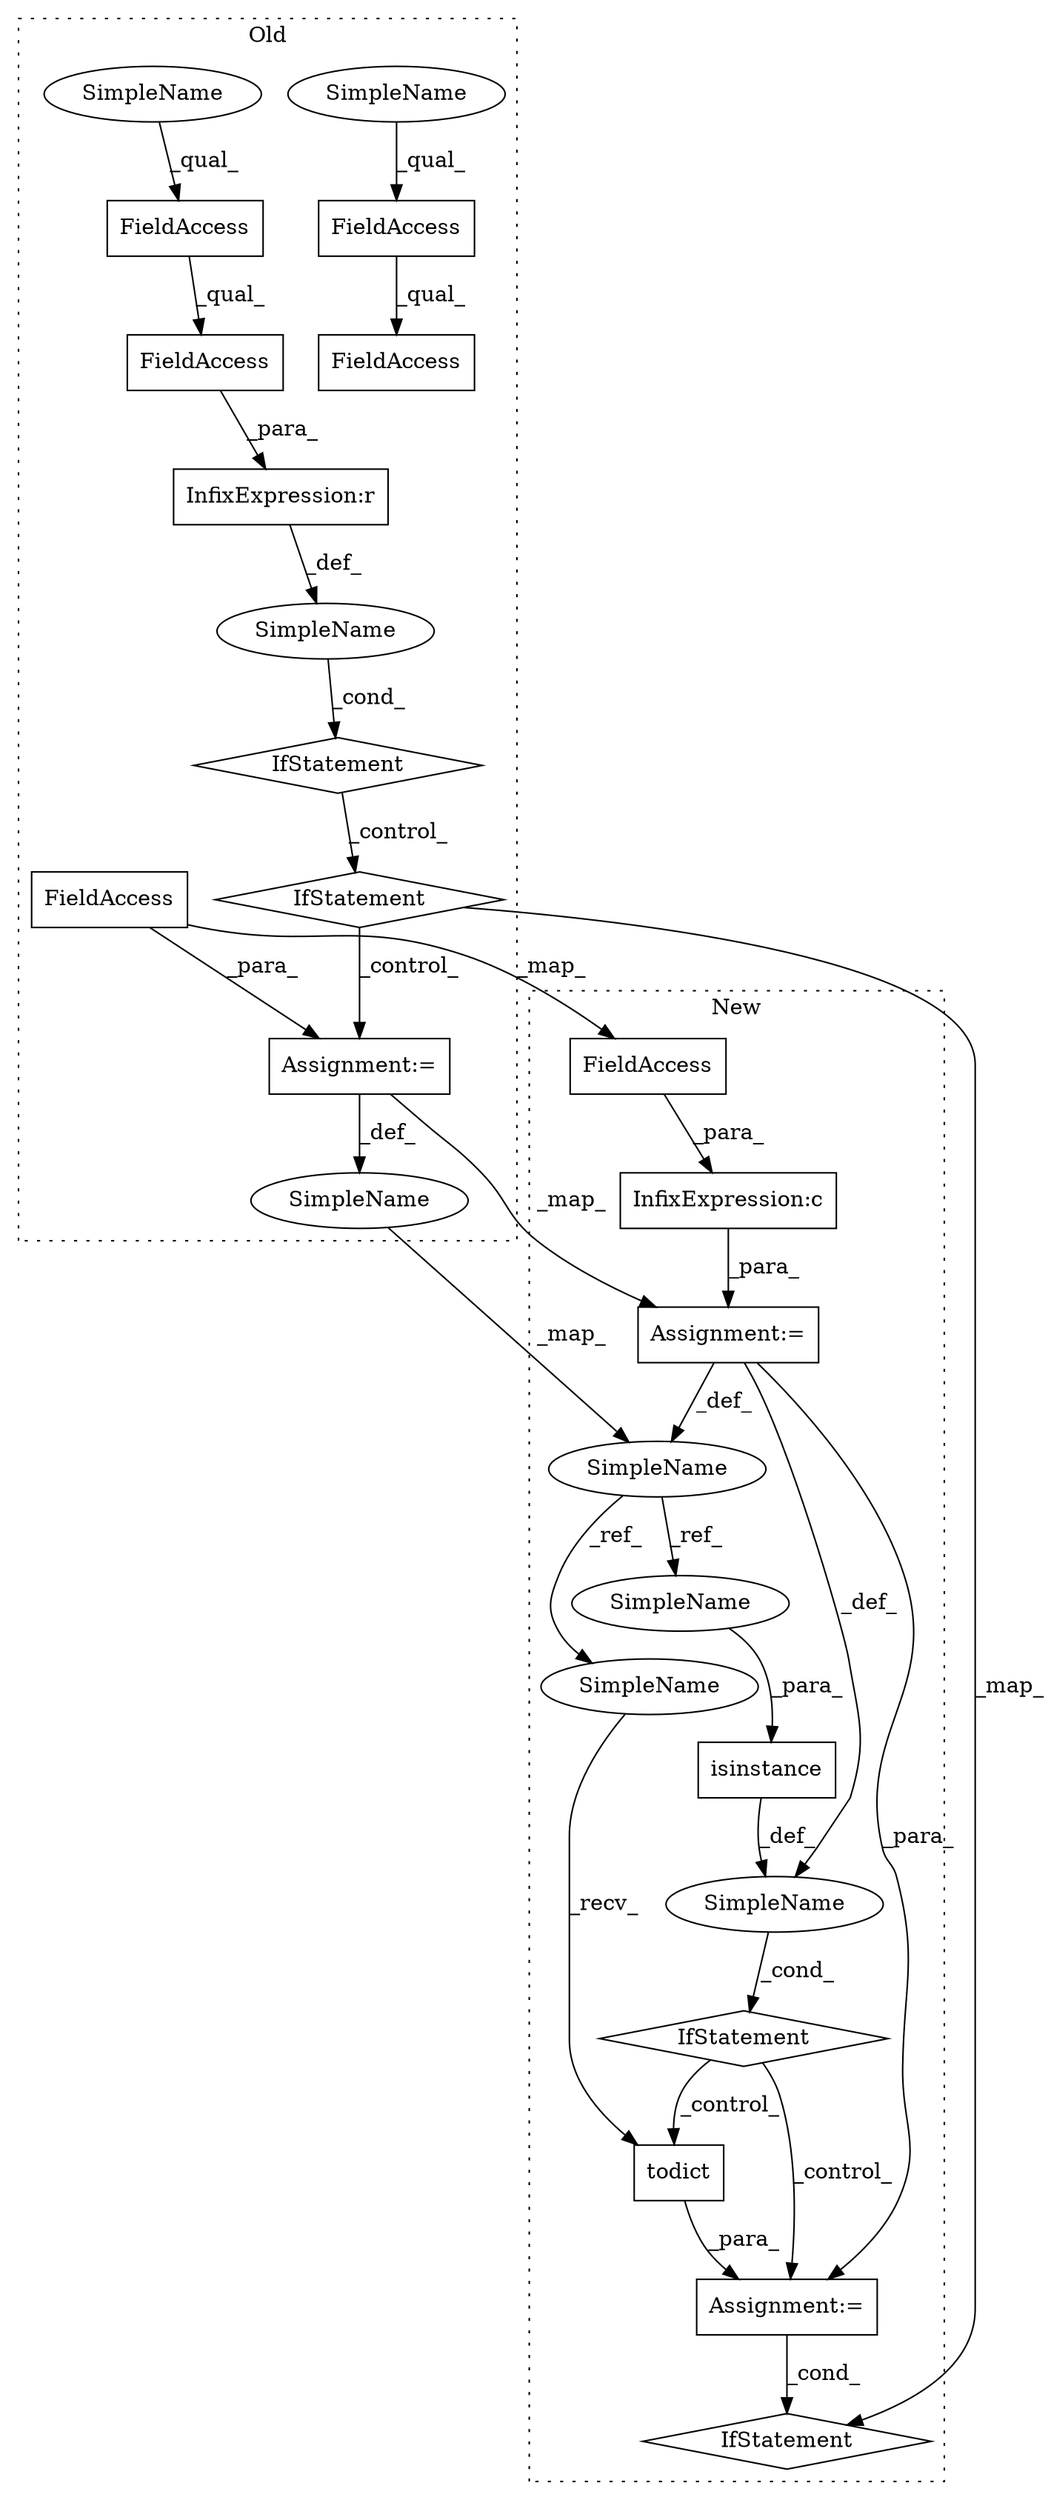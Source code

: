 digraph G {
subgraph cluster0 {
1 [label="IfStatement" a="25" s="7112,7156" l="4,2" shape="diamond"];
3 [label="InfixExpression:r" a="27" s="7148" l="4" shape="box"];
5 [label="FieldAccess" a="22" s="7116" l="32" shape="box"];
6 [label="FieldAccess" a="22" s="7116" l="13" shape="box"];
7 [label="FieldAccess" a="22" s="7182" l="13" shape="box"];
10 [label="FieldAccess" a="22" s="7182" l="32" shape="box"];
13 [label="IfStatement" a="25" s="7166,7220" l="4,2" shape="diamond"];
15 [label="SimpleName" a="42" s="" l="" shape="ellipse"];
17 [label="Assignment:=" a="7" s="7325" l="1" shape="box"];
19 [label="SimpleName" a="42" s="7313" l="12" shape="ellipse"];
21 [label="FieldAccess" a="22" s="7326" l="32" shape="box"];
24 [label="SimpleName" a="42" s="7182" l="4" shape="ellipse"];
25 [label="SimpleName" a="42" s="7116" l="4" shape="ellipse"];
label = "Old";
style="dotted";
}
subgraph cluster1 {
2 [label="todict" a="32" s="7195" l="8" shape="box"];
4 [label="isinstance" a="32" s="7127,7158" l="11,1" shape="box"];
8 [label="SimpleName" a="42" s="" l="" shape="ellipse"];
9 [label="IfStatement" a="25" s="7123,7159" l="4,2" shape="diamond"];
11 [label="Assignment:=" a="7" s="7181" l="1" shape="box"];
12 [label="InfixExpression:c" a="27" s="7104" l="4" shape="box"];
14 [label="IfStatement" a="25" s="7215,7249" l="4,2" shape="diamond"];
16 [label="Assignment:=" a="7" s="7070" l="1" shape="box"];
18 [label="SimpleName" a="42" s="7058" l="12" shape="ellipse"];
20 [label="FieldAccess" a="22" s="7072" l="32" shape="box"];
22 [label="SimpleName" a="42" s="7182" l="12" shape="ellipse"];
23 [label="SimpleName" a="42" s="7138" l="12" shape="ellipse"];
label = "New";
style="dotted";
}
1 -> 13 [label="_control_"];
2 -> 11 [label="_para_"];
3 -> 15 [label="_def_"];
4 -> 8 [label="_def_"];
5 -> 3 [label="_para_"];
6 -> 5 [label="_qual_"];
7 -> 10 [label="_qual_"];
8 -> 9 [label="_cond_"];
9 -> 2 [label="_control_"];
9 -> 11 [label="_control_"];
11 -> 14 [label="_cond_"];
12 -> 16 [label="_para_"];
13 -> 17 [label="_control_"];
13 -> 14 [label="_map_"];
15 -> 1 [label="_cond_"];
16 -> 8 [label="_def_"];
16 -> 11 [label="_para_"];
16 -> 18 [label="_def_"];
17 -> 16 [label="_map_"];
17 -> 19 [label="_def_"];
18 -> 23 [label="_ref_"];
18 -> 22 [label="_ref_"];
19 -> 18 [label="_map_"];
20 -> 12 [label="_para_"];
21 -> 17 [label="_para_"];
21 -> 20 [label="_map_"];
22 -> 2 [label="_recv_"];
23 -> 4 [label="_para_"];
24 -> 7 [label="_qual_"];
25 -> 6 [label="_qual_"];
}
